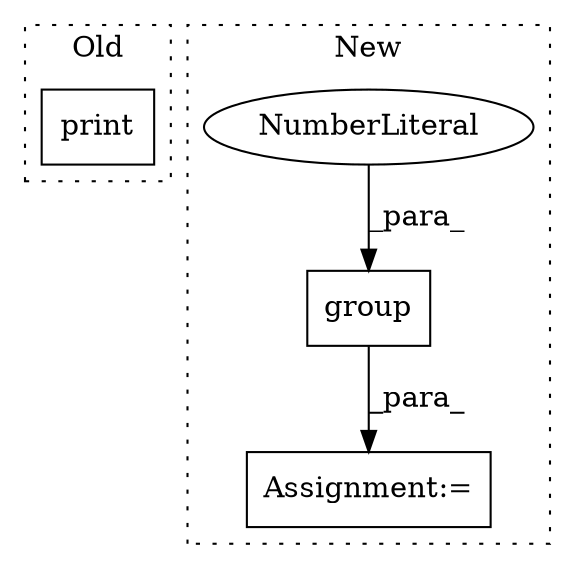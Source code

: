 digraph G {
subgraph cluster0 {
1 [label="print" a="32" s="5748,5756" l="6,1" shape="box"];
label = "Old";
style="dotted";
}
subgraph cluster1 {
2 [label="group" a="32" s="5976,5983" l="6,1" shape="box"];
3 [label="NumberLiteral" a="34" s="5982" l="1" shape="ellipse"];
4 [label="Assignment:=" a="7" s="5965" l="1" shape="box"];
label = "New";
style="dotted";
}
2 -> 4 [label="_para_"];
3 -> 2 [label="_para_"];
}